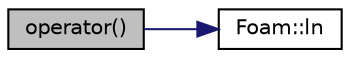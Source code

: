 digraph "operator()"
{
  bgcolor="transparent";
  edge [fontname="Helvetica",fontsize="10",labelfontname="Helvetica",labelfontsize="10"];
  node [fontname="Helvetica",fontsize="10",shape=record];
  rankdir="LR";
  Node1 [label="operator()",height=0.2,width=0.4,color="black", fillcolor="grey75", style="filled" fontcolor="black"];
  Node1 -> Node2 [color="midnightblue",fontsize="10",style="solid",fontname="Helvetica"];
  Node2 [label="Foam::ln",height=0.2,width=0.4,color="black",URL="$namespaceFoam.html#aea60636e831c1465e94c96bf1afdce2f",tooltip="Create a softlink. dst should not exist. Returns true if successful. "];
}
